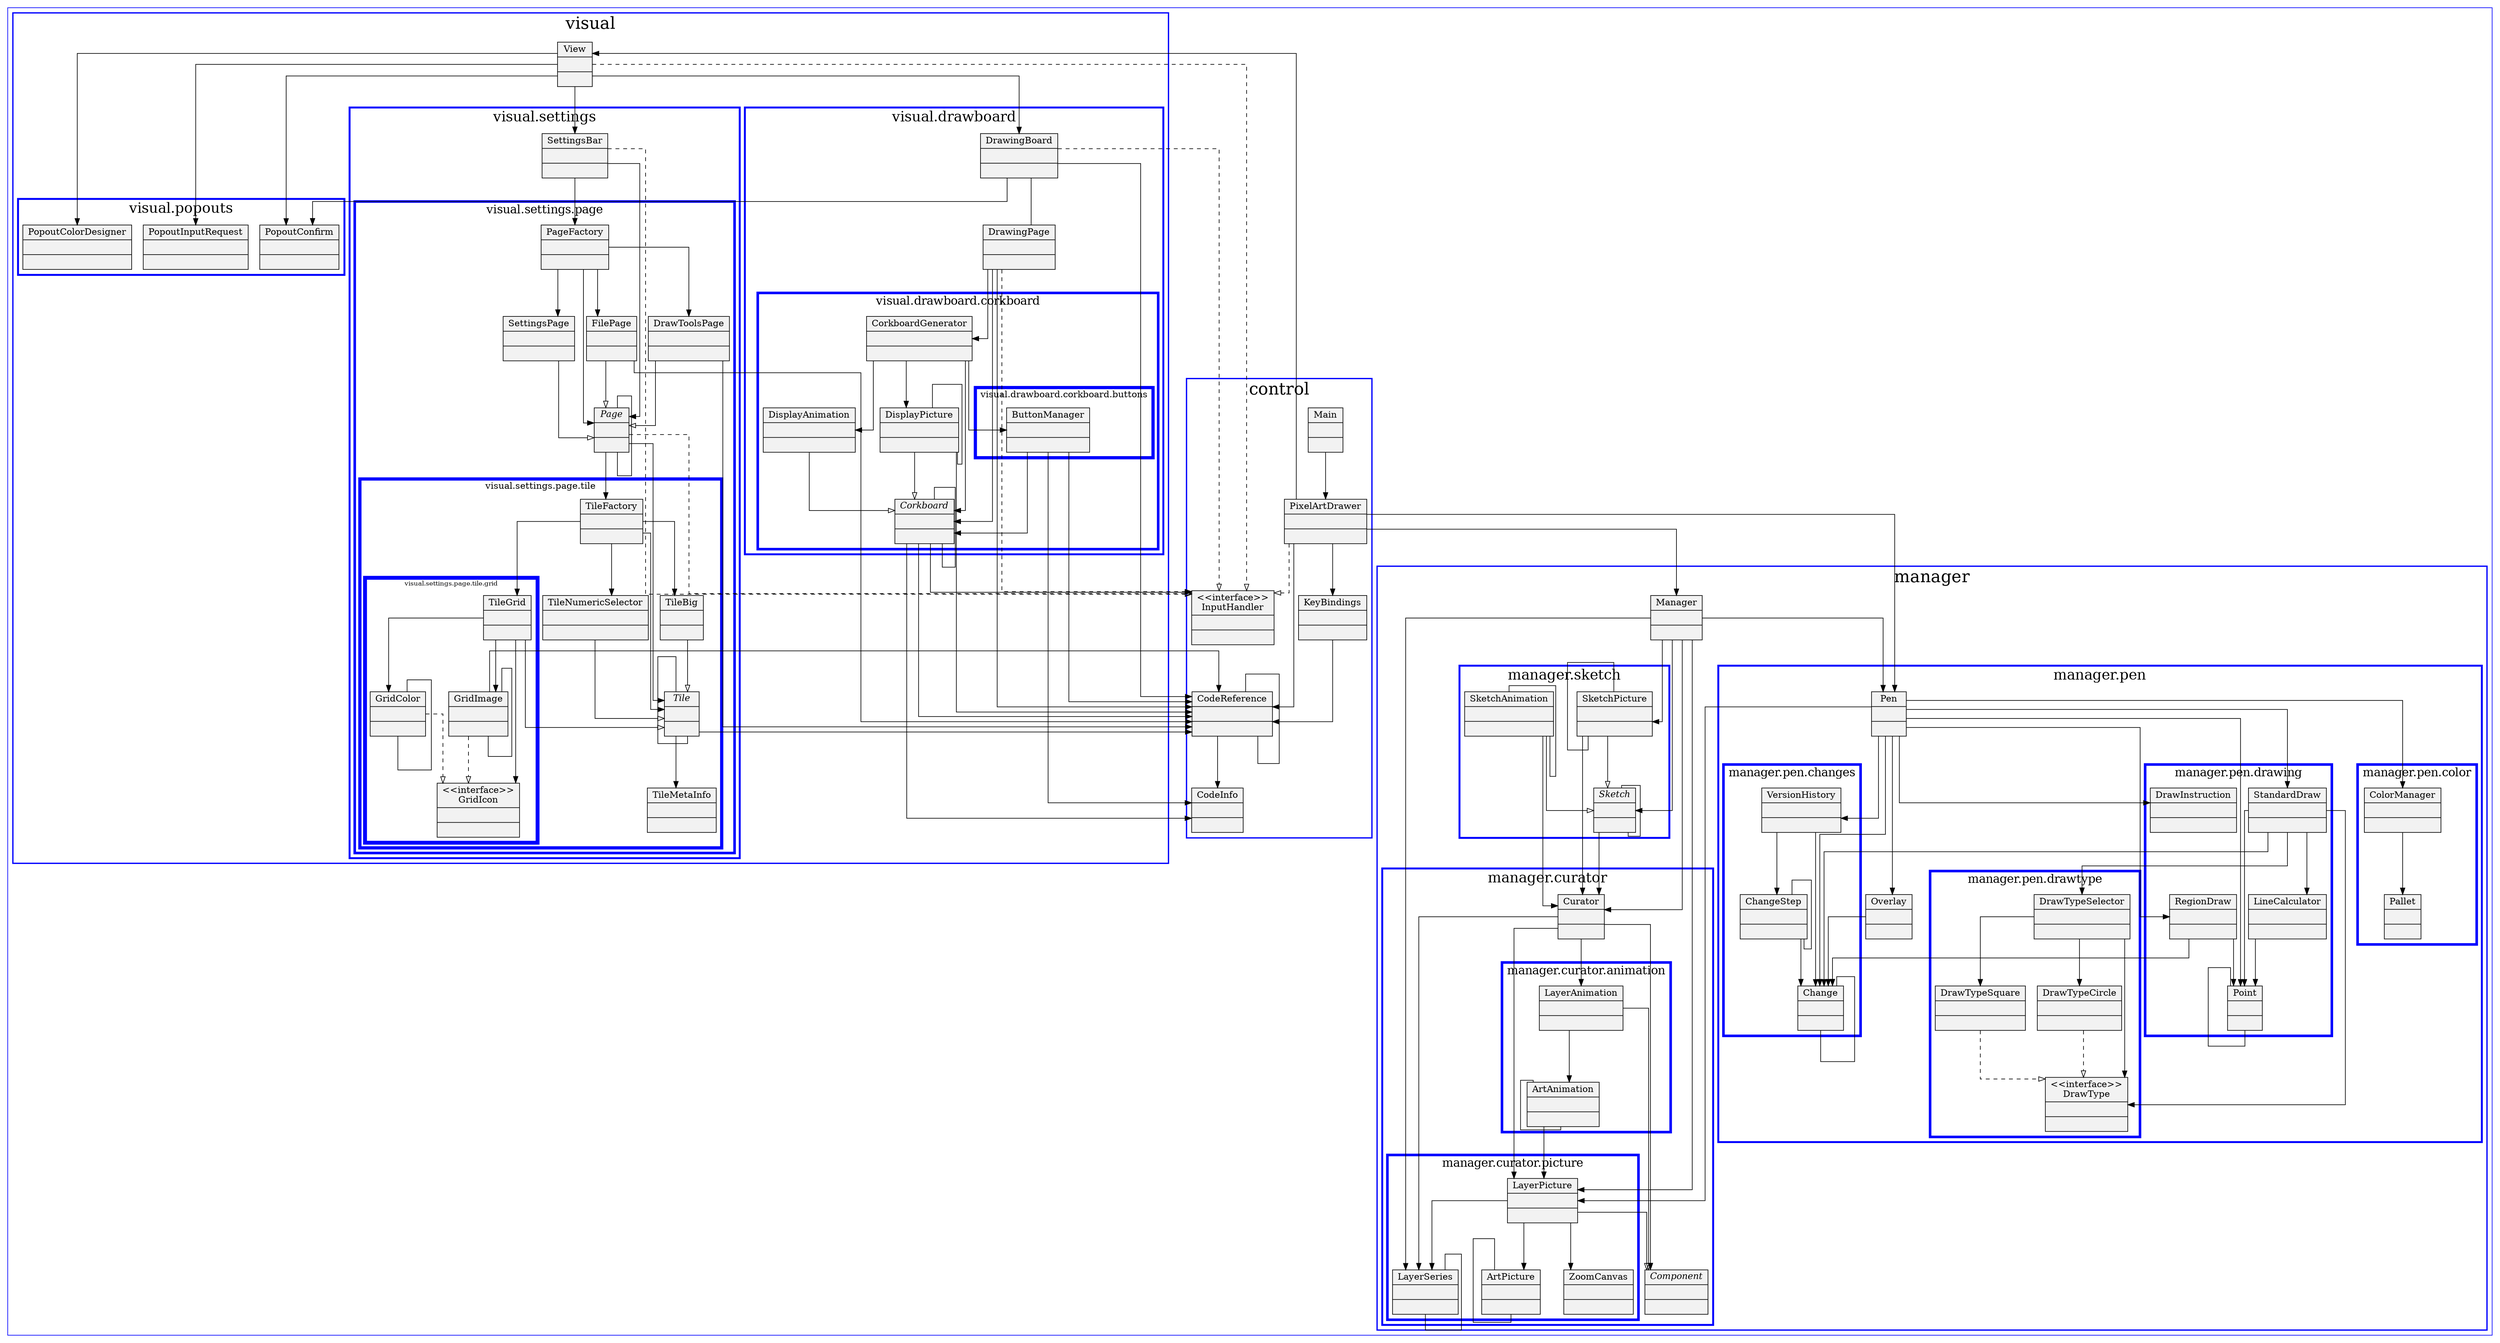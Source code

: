 digraph G {
	node[shape=record,style=filled,fillcolor=gray95];
	edge[concentrate=true];
	graph[splines = ortho, ranksep = 1, ratio = fill, color=blue];
	rankdir = TB;

	n0 [label = <{DrawingBoard||}>];
	n1 [label = <{TileMetaInfo||}>];
	n2 [label = <{ChangeStep||}>];
	n3 [label = <{PopoutColorDesigner||}>];
	n4 [label = <{DrawTypeSquare||}>];
	n5 [label = <{SketchAnimation||}>];
	n6 [label = <{TileFactory||}>];
	n7 [label = <{KeyBindings||}>];
	n8 [label = <{<i>Corkboard</i>||}>];
	n9 [label = <{GridColor||}>];
	n10 [label = <{StandardDraw||}>];
	n11 [label = <{DrawTypeCircle||}>];
	n12 [label = <{DrawingPage||}>];
	n13 [label = <{LayerSeries||}>];
	n14 [label = <{ZoomCanvas||}>];
	n15 [label = <{LayerPicture||}>];
	n16 [label = <{Change||}>];
	n17 [label = <{CodeReference||}>];
	n18 [label = <{ArtPicture||}>];
	n19 [label = <{TileBig||}>];
	n20 [label = <{LayerAnimation||}>];
	n21 [label = <{Main||}>];
	n22 [label = <{PopoutInputRequest||}>];
	n23 [label = <{Manager||}>];
	n24 [label = <{Pallet||}>];
	n25 [label = <{PageFactory||}>];
	n26 [label = <{LineCalculator||}>];
	n27 [label = <{SettingsBar||}>];
	n28 [label = <{<i>Page</i>||}>];
	n29 [label = <{View||}>];
	n30 [label = <{SettingsPage||}>];
	n31 [label = <{<i>Component</i>||}>];
	n32 [label = <{GridImage||}>];
	n33 [label = <{DrawTypeSelector||}>];
	n34 [label = <{PixelArtDrawer||}>];
	n35 [label = <{VersionHistory||}>];
	n36 [label = <{DrawToolsPage||}>];
	n37 [label = <{TileGrid||}>];
	n38 [label = <{SketchPicture||}>];
	n39 [label = <{Point||}>];
	n40 [label = <{<i>Sketch</i>||}>];
	n41 [label = <{<i>Tile</i>||}>];
	n42 [label = <{CorkboardGenerator||}>];
	n43 [label = <{PopoutConfirm||}>];
	n44 [label = <{RegionDraw||}>];
	n45 [label = <{DisplayAnimation||}>];
	n46 [label = <{CodeInfo||}>];
	n47 [label = <{Overlay||}>];
	n48 [label = <{TileNumericSelector||}>];
	n49 [label = <{Curator||}>];
	n50 [label = <{DrawInstruction||}>];
	n51 [label = <{FilePage||}>];
	n52 [label = <{DisplayPicture||}>];
	n53 [label = <{ButtonManager||}>];
	n54 [label = <{Pen||}>];
	n55 [label = <{ColorManager||}>];
	n56 [label = <{ArtAnimation||}>];
	n57 [label = <{&lt;&lt;interface&gt;&gt;<BR/>InputHandler||}>];
	n58 [label = <{&lt;&lt;interface&gt;&gt;<BR/>DrawType||}>];
	n59 [label = <{&lt;&lt;interface&gt;&gt;<BR/>GridIcon||}>];
	subgraph cluster_{
		label = "";
		fontsize = 30;
		penwidth = 1;
		subgraph cluster_control{
			label = "control";
			fontsize = 26;
			penwidth = 2;
			n17;
			n57;
			n21;
			n34;
			n46;
			n7;
		}
		subgraph cluster_manager{
			label = "manager";
			fontsize = 26;
			penwidth = 2;
			n23;
			subgraph cluster_manager_curator{
				label = "manager.curator";
				fontsize = 22;
				penwidth = 3;
				n31;
				n49;
				subgraph cluster_manager_curator_animation{
					label = "manager.curator.animation";
					fontsize = 18;
					penwidth = 4;
					n20;
					n56;
				}
				subgraph cluster_manager_curator_picture{
					label = "manager.curator.picture";
					fontsize = 18;
					penwidth = 4;
					n13;
					n14;
					n15;
					n18;
				}
			}
			subgraph cluster_manager_pen{
				label = "manager.pen";
				fontsize = 22;
				penwidth = 3;
				n54;
				n47;
				subgraph cluster_manager_pen_changes{
					label = "manager.pen.changes";
					fontsize = 18;
					penwidth = 4;
					n2;
					n35;
					n16;
				}
				subgraph cluster_manager_pen_color{
					label = "manager.pen.color";
					fontsize = 18;
					penwidth = 4;
					n55;
					n24;
				}
				subgraph cluster_manager_pen_drawing{
					label = "manager.pen.drawing";
					fontsize = 18;
					penwidth = 4;
					n10;
					n26;
					n44;
					n50;
					n39;
				}
				subgraph cluster_manager_pen_drawtype{
					label = "manager.pen.drawtype";
					fontsize = 18;
					penwidth = 4;
					n58;
					n33;
					n11;
					n4;
				}
			}
			subgraph cluster_manager_sketch{
				label = "manager.sketch";
				fontsize = 22;
				penwidth = 3;
				n40;
				n5;
				n38;
			}
		}
		subgraph cluster_visual{
			label = "visual";
			fontsize = 26;
			penwidth = 2;
			n29;
			subgraph cluster_visual_drawboard{
				label = "visual.drawboard";
				fontsize = 22;
				penwidth = 3;
				n0;
				n12;
				subgraph cluster_visual_drawboard_corkboard{
					label = "visual.drawboard.corkboard";
					fontsize = 18;
					penwidth = 4;
					n8;
					n52;
					n42;
					n45;
					subgraph cluster_visual_drawboard_corkboard_buttons{
						label = "visual.drawboard.corkboard.buttons";
						fontsize = 14;
						penwidth = 5;
						n53;
					}
				}
			}
			subgraph cluster_visual_popouts{
				label = "visual.popouts";
				fontsize = 22;
				penwidth = 3;
				n22;
				n3;
				n43;
			}
			subgraph cluster_visual_settings{
				label = "visual.settings";
				fontsize = 22;
				penwidth = 3;
				n27;
				subgraph cluster_visual_settings_page{
					label = "visual.settings.page";
					fontsize = 18;
					penwidth = 4;
					n36;
					n25;
					n28;
					n51;
					n30;
					subgraph cluster_visual_settings_page_tile{
						label = "visual.settings.page.tile";
						fontsize = 14;
						penwidth = 5;
						n1;
						n41;
						n6;
						n48;
						n19;
						subgraph cluster_visual_settings_page_tile_grid{
							label = "visual.settings.page.tile.grid";
							fontsize = 10;
							penwidth = 6;
							n32;
							n9;
							n59;
							n37;
						}
					}
				}
			}
		}
	}
	n0 -> n17[arrowhead=normal];
	n0 -> n43[arrowhead=normal];
	n0 -> n12[arrowhead=none];
	n0 -> n57[arrowhead=onormal, style=dashed];
	n2 -> n16[arrowhead=normal];
	n2 -> n2[arrowhead=none];
	n4 -> n58[arrowhead=onormal, style=dashed];
	n5 -> n40[arrowhead=onormal];
	n5 -> n49[arrowhead=normal];
	n5 -> n5[arrowhead=none];
	n6 -> n37[arrowhead=normal];
	n6 -> n48[arrowhead=normal];
	n6 -> n19[arrowhead=normal];
	n6 -> n41[arrowhead=normal];
	n7 -> n17[arrowhead=normal];
	n8 -> n46[arrowhead=normal];
	n8 -> n17[arrowhead=normal];
	n8 -> n57[arrowhead=normal];
	n8 -> n8[arrowhead=none];
	n9 -> n9[arrowhead=none];
	n9 -> n59[arrowhead=onormal, style=dashed];
	n10 -> n16[arrowhead=normal];
	n10 -> n58[arrowhead=normal];
	n10 -> n33[arrowhead=normal];
	n10 -> n39[arrowhead=normal];
	n10 -> n26[arrowhead=normal];
	n11 -> n58[arrowhead=onormal, style=dashed];
	n12 -> n17[arrowhead=normal];
	n12 -> n8[arrowhead=normal];
	n12 -> n42[arrowhead=normal];
	n12 -> n57[arrowhead=onormal, style=dashed];
	n13 -> n13[arrowhead=none];
	n15 -> n31[arrowhead=onormal];
	n15 -> n18[arrowhead=normal];
	n15 -> n13[arrowhead=normal];
	n15 -> n14[arrowhead=normal];
	n16 -> n16[arrowhead=none];
	n17 -> n46[arrowhead=normal];
	n17 -> n17[arrowhead=none];
	n18 -> n18[arrowhead=none];
	n19 -> n41[arrowhead=onormal];
	n20 -> n31[arrowhead=onormal];
	n20 -> n56[arrowhead=normal];
	n21 -> n34[arrowhead=normal];
	n23 -> n15[arrowhead=normal];
	n23 -> n13[arrowhead=normal];
	n23 -> n54[arrowhead=normal];
	n23 -> n49[arrowhead=normal];
	n23 -> n40[arrowhead=normal];
	n23 -> n38[arrowhead=normal];
	n25 -> n28[arrowhead=normal];
	n25 -> n51[arrowhead=normal];
	n25 -> n36[arrowhead=normal];
	n25 -> n30[arrowhead=normal];
	n26 -> n39[arrowhead=normal];
	n27 -> n28[arrowhead=normal];
	n27 -> n25[arrowhead=normal];
	n27 -> n57[arrowhead=onormal, style=dashed];
	n28 -> n41[arrowhead=normal];
	n28 -> n6[arrowhead=normal];
	n28 -> n28[arrowhead=none];
	n28 -> n57[arrowhead=onormal, style=dashed];
	n29 -> n0[arrowhead=normal];
	n29 -> n3[arrowhead=normal];
	n29 -> n43[arrowhead=normal];
	n29 -> n22[arrowhead=normal];
	n29 -> n27[arrowhead=normal];
	n29 -> n57[arrowhead=onormal, style=dashed];
	n30 -> n28[arrowhead=onormal];
	n32 -> n17[arrowhead=normal];
	n32 -> n32[arrowhead=none];
	n32 -> n59[arrowhead=onormal, style=dashed];
	n33 -> n58[arrowhead=normal];
	n33 -> n4[arrowhead=normal];
	n33 -> n11[arrowhead=normal];
	n34 -> n23[arrowhead=normal];
	n34 -> n54[arrowhead=normal];
	n34 -> n29[arrowhead=normal];
	n34 -> n7[arrowhead=normal];
	n34 -> n17[arrowhead=normal];
	n34 -> n57[arrowhead=onormal, style=dashed];
	n35 -> n2[arrowhead=normal];
	n35 -> n16[arrowhead=normal];
	n36 -> n28[arrowhead=onormal];
	n36 -> n17[arrowhead=normal];
	n37 -> n41[arrowhead=onormal];
	n37 -> n32[arrowhead=normal];
	n37 -> n59[arrowhead=normal];
	n37 -> n9[arrowhead=normal];
	n38 -> n40[arrowhead=onormal];
	n38 -> n49[arrowhead=normal];
	n38 -> n38[arrowhead=none];
	n39 -> n39[arrowhead=none];
	n40 -> n49[arrowhead=normal];
	n40 -> n40[arrowhead=none];
	n41 -> n17[arrowhead=normal];
	n41 -> n1[arrowhead=normal];
	n41 -> n41[arrowhead=none];
	n42 -> n53[arrowhead=normal];
	n42 -> n8[arrowhead=normal];
	n42 -> n52[arrowhead=normal];
	n42 -> n45[arrowhead=normal];
	n44 -> n16[arrowhead=normal];
	n44 -> n39[arrowhead=normal];
	n45 -> n8[arrowhead=onormal];
	n47 -> n16[arrowhead=normal];
	n48 -> n41[arrowhead=onormal];
	n49 -> n20[arrowhead=normal];
	n49 -> n15[arrowhead=normal];
	n49 -> n13[arrowhead=normal];
	n49 -> n31[arrowhead=normal];
	n51 -> n28[arrowhead=onormal];
	n51 -> n17[arrowhead=normal];
	n52 -> n8[arrowhead=onormal];
	n52 -> n17[arrowhead=normal];
	n52 -> n52[arrowhead=none];
	n53 -> n46[arrowhead=normal];
	n53 -> n17[arrowhead=normal];
	n53 -> n8[arrowhead=normal];
	n54 -> n15[arrowhead=normal];
	n54 -> n16[arrowhead=normal];
	n54 -> n35[arrowhead=normal];
	n54 -> n55[arrowhead=normal];
	n54 -> n50[arrowhead=normal];
	n54 -> n39[arrowhead=normal];
	n54 -> n44[arrowhead=normal];
	n54 -> n10[arrowhead=normal];
	n54 -> n47[arrowhead=normal];
	n55 -> n24[arrowhead=normal];
	n56 -> n15[arrowhead=normal];
	n56 -> n56[arrowhead=none];

}